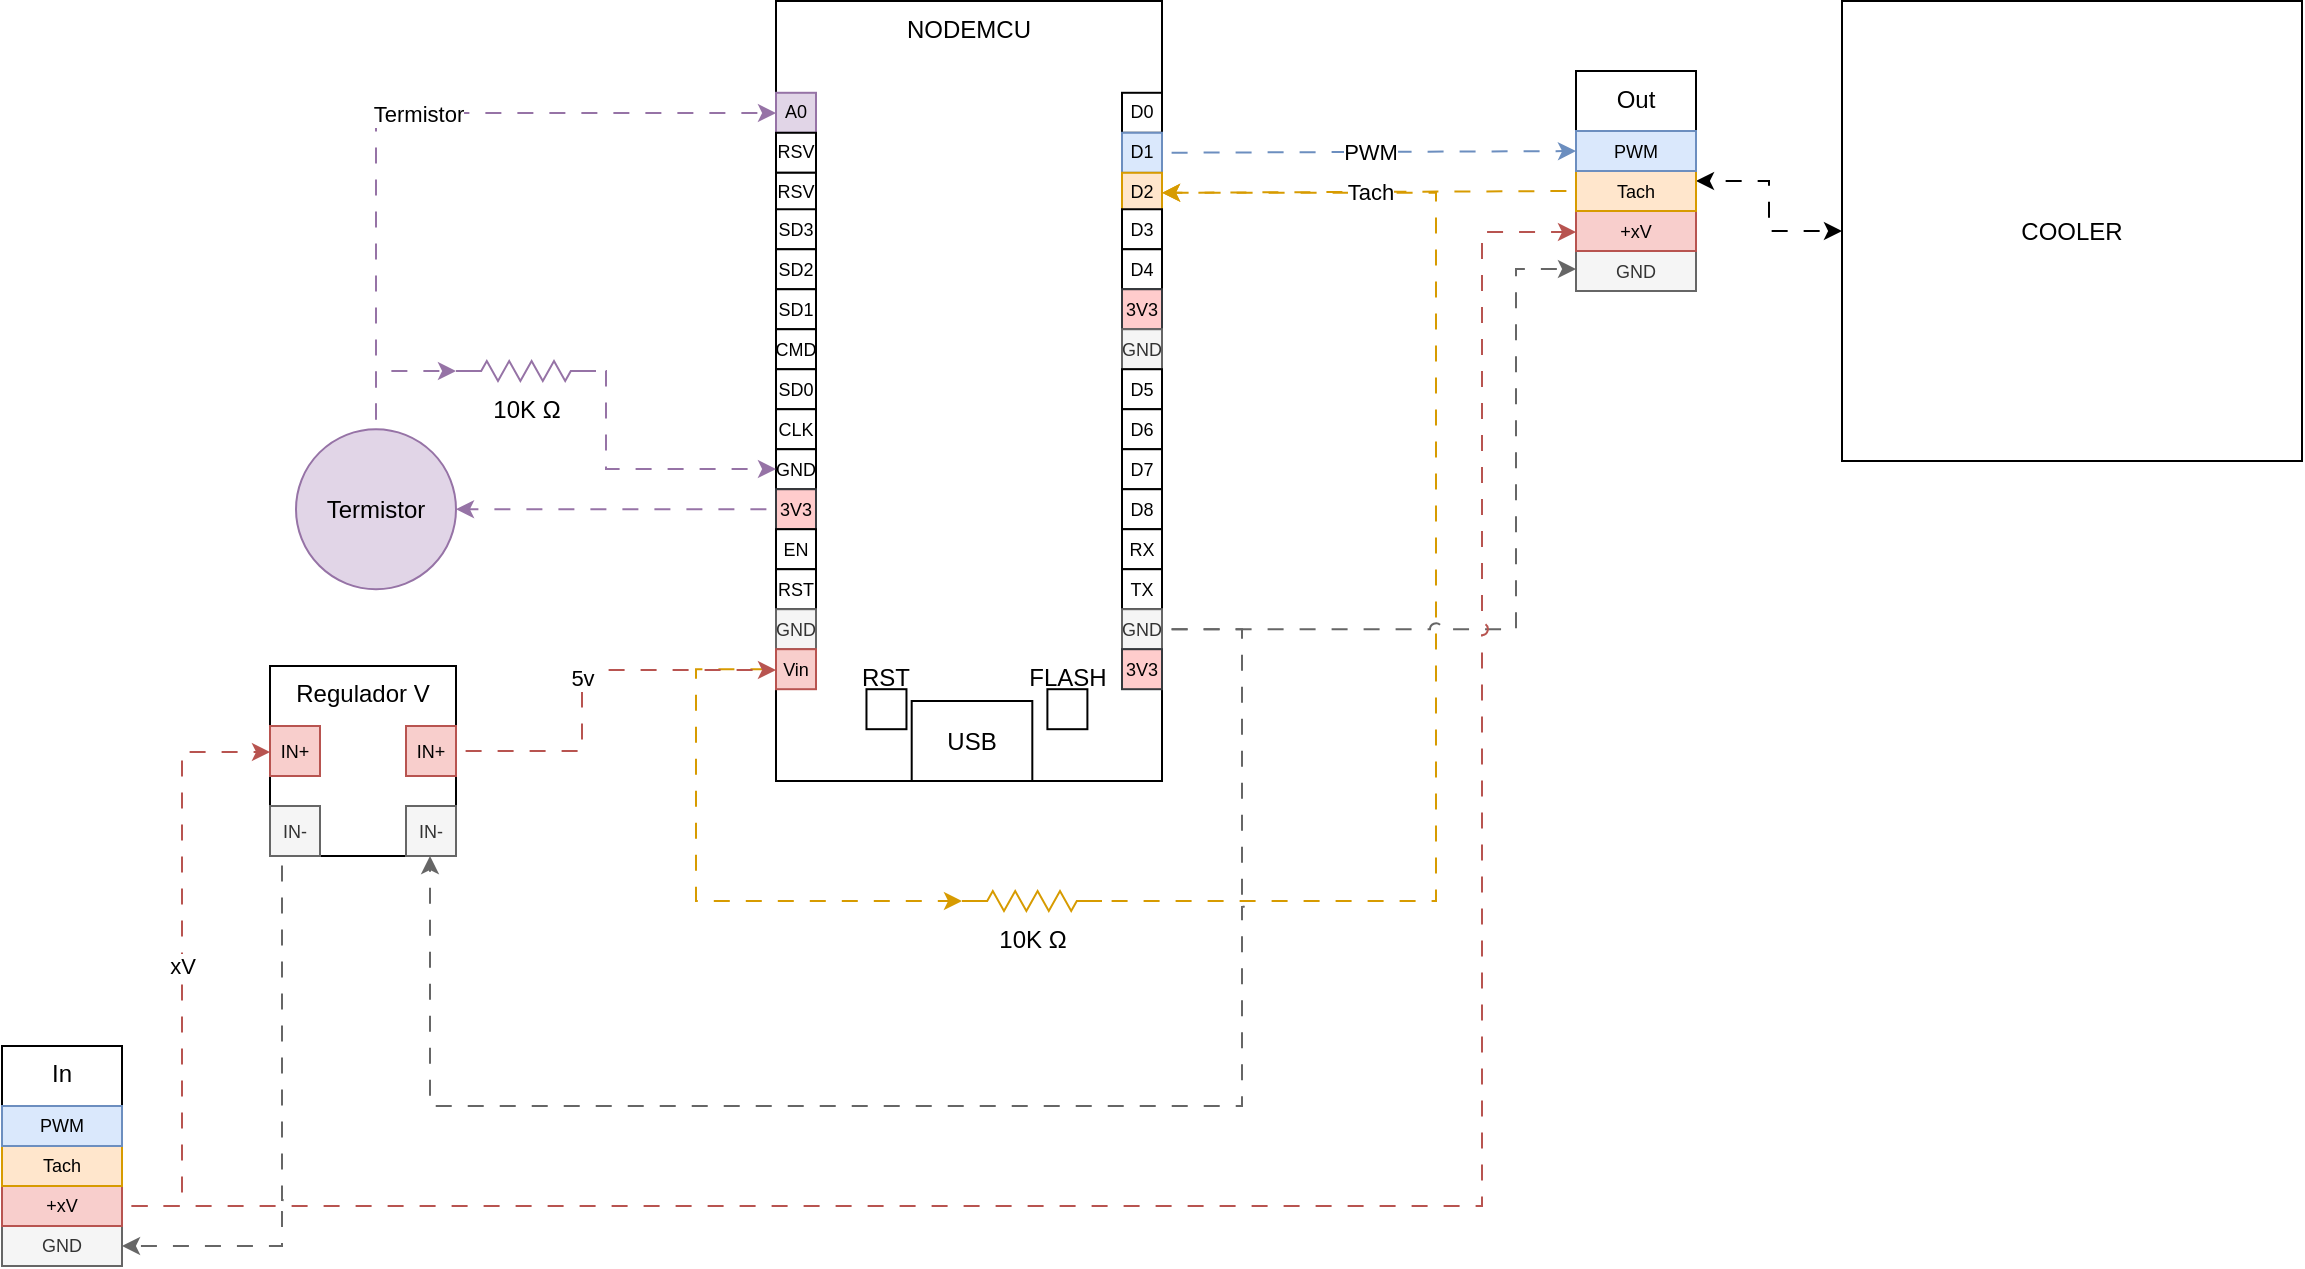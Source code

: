 <mxfile version="24.7.16">
  <diagram name="Página-1" id="gAgsuRjHS2G912RXlQrC">
    <mxGraphModel dx="1430" dy="777" grid="1" gridSize="10" guides="1" tooltips="1" connect="1" arrows="1" fold="1" page="1" pageScale="1" pageWidth="827" pageHeight="1169" math="0" shadow="0">
      <root>
        <mxCell id="0" />
        <mxCell id="1" parent="0" />
        <mxCell id="gfHZcTglI9DwYwQy2OEN-58" style="edgeStyle=orthogonalEdgeStyle;rounded=0;orthogonalLoop=1;jettySize=auto;html=1;entryX=1;entryY=0.5;entryDx=0;entryDy=0;fillColor=#ffe6cc;strokeColor=#d79b00;flowAnimation=1;jumpStyle=arc;" edge="1" parent="1" source="gfHZcTglI9DwYwQy2OEN-57" target="gfHZcTglI9DwYwQy2OEN-6">
          <mxGeometry relative="1" as="geometry">
            <Array as="points">
              <mxPoint x="727" y="487.5" />
              <mxPoint x="727" y="133.5" />
            </Array>
          </mxGeometry>
        </mxCell>
        <mxCell id="gfHZcTglI9DwYwQy2OEN-2" value="NODEMCU" style="rounded=0;whiteSpace=wrap;html=1;container=1;labelPosition=center;verticalLabelPosition=middle;align=center;verticalAlign=top;horizontal=1;" vertex="1" parent="1">
          <mxGeometry x="397" y="37.5" width="193" height="390" as="geometry" />
        </mxCell>
        <mxCell id="gfHZcTglI9DwYwQy2OEN-3" value="USB" style="rounded=0;whiteSpace=wrap;html=1;" vertex="1" parent="gfHZcTglI9DwYwQy2OEN-2">
          <mxGeometry x="67.852" y="350" width="60.312" height="40" as="geometry" />
        </mxCell>
        <mxCell id="gfHZcTglI9DwYwQy2OEN-4" value="D0" style="rounded=0;whiteSpace=wrap;html=1;fontSize=9;" vertex="1" parent="gfHZcTglI9DwYwQy2OEN-2">
          <mxGeometry x="173.0" y="45.895" width="20" height="20" as="geometry" />
        </mxCell>
        <mxCell id="gfHZcTglI9DwYwQy2OEN-5" value="D1" style="rounded=0;whiteSpace=wrap;html=1;fontSize=9;fillColor=#dae8fc;strokeColor=#6c8ebf;" vertex="1" parent="gfHZcTglI9DwYwQy2OEN-2">
          <mxGeometry x="173.0" y="65.892" width="20" height="20" as="geometry" />
        </mxCell>
        <mxCell id="gfHZcTglI9DwYwQy2OEN-6" value="D2" style="rounded=0;whiteSpace=wrap;html=1;fontSize=9;fillColor=#ffe6cc;strokeColor=#d79b00;" vertex="1" parent="gfHZcTglI9DwYwQy2OEN-2">
          <mxGeometry x="173.0" y="85.889" width="20" height="20" as="geometry" />
        </mxCell>
        <mxCell id="gfHZcTglI9DwYwQy2OEN-7" value="D3" style="rounded=0;whiteSpace=wrap;html=1;fontSize=9;" vertex="1" parent="gfHZcTglI9DwYwQy2OEN-2">
          <mxGeometry x="173.0" y="104.126" width="20" height="20" as="geometry" />
        </mxCell>
        <mxCell id="gfHZcTglI9DwYwQy2OEN-14" value="D4" style="rounded=0;whiteSpace=wrap;html=1;fontSize=9;" vertex="1" parent="gfHZcTglI9DwYwQy2OEN-2">
          <mxGeometry x="173.0" y="124.123" width="20" height="20" as="geometry" />
        </mxCell>
        <mxCell id="gfHZcTglI9DwYwQy2OEN-15" value="3V3" style="rounded=0;whiteSpace=wrap;html=1;fontSize=9;fillColor=#ffcccc;strokeColor=#36393d;" vertex="1" parent="gfHZcTglI9DwYwQy2OEN-2">
          <mxGeometry x="173.0" y="144.12" width="20" height="20" as="geometry" />
        </mxCell>
        <mxCell id="gfHZcTglI9DwYwQy2OEN-16" value="GND" style="rounded=0;whiteSpace=wrap;html=1;fontSize=9;fillColor=#f5f5f5;fontColor=#333333;strokeColor=#666666;" vertex="1" parent="gfHZcTglI9DwYwQy2OEN-2">
          <mxGeometry x="173.0" y="164.117" width="20" height="20" as="geometry" />
        </mxCell>
        <mxCell id="gfHZcTglI9DwYwQy2OEN-17" value="D5" style="rounded=0;whiteSpace=wrap;html=1;fontSize=9;" vertex="1" parent="gfHZcTglI9DwYwQy2OEN-2">
          <mxGeometry x="173.0" y="184.114" width="20" height="20" as="geometry" />
        </mxCell>
        <mxCell id="gfHZcTglI9DwYwQy2OEN-18" value="D6" style="rounded=0;whiteSpace=wrap;html=1;fontSize=9;" vertex="1" parent="gfHZcTglI9DwYwQy2OEN-2">
          <mxGeometry x="173.0" y="204.111" width="20" height="20" as="geometry" />
        </mxCell>
        <mxCell id="gfHZcTglI9DwYwQy2OEN-19" value="D7" style="rounded=0;whiteSpace=wrap;html=1;fontSize=9;" vertex="1" parent="gfHZcTglI9DwYwQy2OEN-2">
          <mxGeometry x="173.0" y="224.108" width="20" height="20" as="geometry" />
        </mxCell>
        <mxCell id="gfHZcTglI9DwYwQy2OEN-21" value="D8" style="rounded=0;whiteSpace=wrap;html=1;fontSize=9;" vertex="1" parent="gfHZcTglI9DwYwQy2OEN-2">
          <mxGeometry x="173.0" y="244.11" width="20" height="20" as="geometry" />
        </mxCell>
        <mxCell id="gfHZcTglI9DwYwQy2OEN-22" value="RX" style="rounded=0;whiteSpace=wrap;html=1;fontSize=9;" vertex="1" parent="gfHZcTglI9DwYwQy2OEN-2">
          <mxGeometry x="173.0" y="264.107" width="20" height="20" as="geometry" />
        </mxCell>
        <mxCell id="gfHZcTglI9DwYwQy2OEN-23" value="TX" style="rounded=0;whiteSpace=wrap;html=1;fontSize=9;" vertex="1" parent="gfHZcTglI9DwYwQy2OEN-2">
          <mxGeometry x="173.0" y="284.104" width="20" height="20" as="geometry" />
        </mxCell>
        <mxCell id="gfHZcTglI9DwYwQy2OEN-24" value="GND" style="rounded=0;whiteSpace=wrap;html=1;fontSize=9;fillColor=#f5f5f5;fontColor=#333333;strokeColor=#666666;" vertex="1" parent="gfHZcTglI9DwYwQy2OEN-2">
          <mxGeometry x="173.0" y="304.101" width="20" height="20" as="geometry" />
        </mxCell>
        <mxCell id="gfHZcTglI9DwYwQy2OEN-25" value="3V3" style="rounded=0;whiteSpace=wrap;html=1;fontSize=9;fillColor=#ffcccc;strokeColor=#36393d;" vertex="1" parent="gfHZcTglI9DwYwQy2OEN-2">
          <mxGeometry x="173.0" y="324.098" width="20" height="20" as="geometry" />
        </mxCell>
        <mxCell id="gfHZcTglI9DwYwQy2OEN-26" value="A0" style="rounded=0;whiteSpace=wrap;html=1;fontSize=9;fillColor=#e1d5e7;strokeColor=#9673a6;" vertex="1" parent="gfHZcTglI9DwYwQy2OEN-2">
          <mxGeometry x="-0.002" y="45.895" width="20" height="20" as="geometry" />
        </mxCell>
        <mxCell id="gfHZcTglI9DwYwQy2OEN-27" value="RSV" style="rounded=0;whiteSpace=wrap;html=1;fontSize=9;" vertex="1" parent="gfHZcTglI9DwYwQy2OEN-2">
          <mxGeometry x="-0.002" y="65.892" width="20" height="20" as="geometry" />
        </mxCell>
        <mxCell id="gfHZcTglI9DwYwQy2OEN-28" value="RSV" style="rounded=0;whiteSpace=wrap;html=1;fontSize=9;" vertex="1" parent="gfHZcTglI9DwYwQy2OEN-2">
          <mxGeometry x="-0.002" y="85.889" width="20" height="20" as="geometry" />
        </mxCell>
        <mxCell id="gfHZcTglI9DwYwQy2OEN-29" value="SD3" style="rounded=0;whiteSpace=wrap;html=1;fontSize=9;" vertex="1" parent="gfHZcTglI9DwYwQy2OEN-2">
          <mxGeometry x="-0.002" y="104.126" width="20" height="20" as="geometry" />
        </mxCell>
        <mxCell id="gfHZcTglI9DwYwQy2OEN-30" value="SD2" style="rounded=0;whiteSpace=wrap;html=1;fontSize=9;" vertex="1" parent="gfHZcTglI9DwYwQy2OEN-2">
          <mxGeometry x="-0.002" y="124.123" width="20" height="20" as="geometry" />
        </mxCell>
        <mxCell id="gfHZcTglI9DwYwQy2OEN-31" value="SD1" style="rounded=0;whiteSpace=wrap;html=1;fontSize=9;" vertex="1" parent="gfHZcTglI9DwYwQy2OEN-2">
          <mxGeometry x="-0.002" y="144.12" width="20" height="20" as="geometry" />
        </mxCell>
        <mxCell id="gfHZcTglI9DwYwQy2OEN-32" value="CMD" style="rounded=0;whiteSpace=wrap;html=1;fontSize=9;" vertex="1" parent="gfHZcTglI9DwYwQy2OEN-2">
          <mxGeometry x="-0.002" y="164.117" width="20" height="20" as="geometry" />
        </mxCell>
        <mxCell id="gfHZcTglI9DwYwQy2OEN-33" value="SD0" style="rounded=0;whiteSpace=wrap;html=1;fontSize=9;" vertex="1" parent="gfHZcTglI9DwYwQy2OEN-2">
          <mxGeometry x="-0.002" y="184.114" width="20" height="20" as="geometry" />
        </mxCell>
        <mxCell id="gfHZcTglI9DwYwQy2OEN-34" value="CLK" style="rounded=0;whiteSpace=wrap;html=1;fontSize=9;" vertex="1" parent="gfHZcTglI9DwYwQy2OEN-2">
          <mxGeometry x="-0.002" y="204.111" width="20" height="20" as="geometry" />
        </mxCell>
        <mxCell id="gfHZcTglI9DwYwQy2OEN-35" value="GND" style="rounded=0;whiteSpace=wrap;html=1;fontSize=9;" vertex="1" parent="gfHZcTglI9DwYwQy2OEN-2">
          <mxGeometry x="-0.002" y="224.108" width="20" height="20" as="geometry" />
        </mxCell>
        <mxCell id="gfHZcTglI9DwYwQy2OEN-36" value="3V3" style="rounded=0;whiteSpace=wrap;html=1;fontSize=9;fillColor=#ffcccc;strokeColor=#36393d;" vertex="1" parent="gfHZcTglI9DwYwQy2OEN-2">
          <mxGeometry x="-0.002" y="244.11" width="20" height="20" as="geometry" />
        </mxCell>
        <mxCell id="gfHZcTglI9DwYwQy2OEN-37" value="EN" style="rounded=0;whiteSpace=wrap;html=1;fontSize=9;" vertex="1" parent="gfHZcTglI9DwYwQy2OEN-2">
          <mxGeometry x="-0.002" y="264.107" width="20" height="20" as="geometry" />
        </mxCell>
        <mxCell id="gfHZcTglI9DwYwQy2OEN-38" value="RST" style="rounded=0;whiteSpace=wrap;html=1;fontSize=9;" vertex="1" parent="gfHZcTglI9DwYwQy2OEN-2">
          <mxGeometry x="-0.002" y="284.104" width="20" height="20" as="geometry" />
        </mxCell>
        <mxCell id="gfHZcTglI9DwYwQy2OEN-39" value="GND" style="rounded=0;whiteSpace=wrap;html=1;fontSize=9;fillColor=#f5f5f5;fontColor=#333333;strokeColor=#666666;" vertex="1" parent="gfHZcTglI9DwYwQy2OEN-2">
          <mxGeometry x="-0.002" y="304.101" width="20" height="20" as="geometry" />
        </mxCell>
        <mxCell id="gfHZcTglI9DwYwQy2OEN-40" value="Vin" style="rounded=0;whiteSpace=wrap;html=1;fontSize=9;fillColor=#f8cecc;strokeColor=#b85450;" vertex="1" parent="gfHZcTglI9DwYwQy2OEN-2">
          <mxGeometry x="-0.002" y="324.098" width="20" height="20" as="geometry" />
        </mxCell>
        <mxCell id="gfHZcTglI9DwYwQy2OEN-41" value="FLASH" style="rounded=0;whiteSpace=wrap;html=1;verticalAlign=top;horizontal=1;labelPosition=center;verticalLabelPosition=top;align=center;" vertex="1" parent="gfHZcTglI9DwYwQy2OEN-2">
          <mxGeometry x="135.701" y="344.098" width="20" height="20" as="geometry" />
        </mxCell>
        <mxCell id="gfHZcTglI9DwYwQy2OEN-43" value="RST" style="rounded=0;whiteSpace=wrap;html=1;verticalAlign=top;horizontal=1;labelPosition=center;verticalLabelPosition=top;align=center;" vertex="1" parent="gfHZcTglI9DwYwQy2OEN-2">
          <mxGeometry x="45.233" y="344.098" width="20" height="20" as="geometry" />
        </mxCell>
        <mxCell id="gfHZcTglI9DwYwQy2OEN-47" value="Termistor" style="ellipse;whiteSpace=wrap;html=1;aspect=fixed;fillColor=#e1d5e7;strokeColor=#9673a6;" vertex="1" parent="1">
          <mxGeometry x="157" y="251.61" width="80" height="80" as="geometry" />
        </mxCell>
        <mxCell id="gfHZcTglI9DwYwQy2OEN-46" value="Termistor" style="edgeStyle=orthogonalEdgeStyle;rounded=0;orthogonalLoop=1;jettySize=auto;html=1;fillColor=#e1d5e7;strokeColor=#9673a6;flowAnimation=1;jumpStyle=arc;" edge="1" parent="1" source="gfHZcTglI9DwYwQy2OEN-47" target="gfHZcTglI9DwYwQy2OEN-26">
          <mxGeometry relative="1" as="geometry">
            <mxPoint x="247" y="87.5" as="sourcePoint" />
            <Array as="points">
              <mxPoint x="197" y="93.5" />
            </Array>
          </mxGeometry>
        </mxCell>
        <mxCell id="gfHZcTglI9DwYwQy2OEN-48" style="edgeStyle=orthogonalEdgeStyle;rounded=0;orthogonalLoop=1;jettySize=auto;html=1;fillColor=#e1d5e7;strokeColor=#9673a6;flowAnimation=1;jumpStyle=arc;" edge="1" parent="1" source="gfHZcTglI9DwYwQy2OEN-36" target="gfHZcTglI9DwYwQy2OEN-47">
          <mxGeometry relative="1" as="geometry" />
        </mxCell>
        <mxCell id="gfHZcTglI9DwYwQy2OEN-52" style="edgeStyle=orthogonalEdgeStyle;rounded=0;orthogonalLoop=1;jettySize=auto;html=1;fillColor=#e1d5e7;strokeColor=#9673a6;flowAnimation=1;jumpStyle=arc;" edge="1" parent="1" source="gfHZcTglI9DwYwQy2OEN-50" target="gfHZcTglI9DwYwQy2OEN-35">
          <mxGeometry relative="1" as="geometry">
            <Array as="points">
              <mxPoint x="312" y="271.5" />
            </Array>
          </mxGeometry>
        </mxCell>
        <mxCell id="gfHZcTglI9DwYwQy2OEN-50" value="10K Ω" style="pointerEvents=1;verticalLabelPosition=bottom;shadow=0;dashed=0;align=center;html=1;verticalAlign=top;shape=mxgraph.electrical.resistors.resistor_2;fillColor=#e1d5e7;strokeColor=#9673a6;" vertex="1" parent="1">
          <mxGeometry x="237" y="217.5" width="70" height="10" as="geometry" />
        </mxCell>
        <mxCell id="gfHZcTglI9DwYwQy2OEN-51" style="edgeStyle=orthogonalEdgeStyle;rounded=0;orthogonalLoop=1;jettySize=auto;html=1;entryX=0;entryY=0.5;entryDx=0;entryDy=0;entryPerimeter=0;fillColor=#e1d5e7;strokeColor=#9673a6;flowAnimation=1;jumpStyle=arc;" edge="1" parent="1" source="gfHZcTglI9DwYwQy2OEN-47" target="gfHZcTglI9DwYwQy2OEN-50">
          <mxGeometry relative="1" as="geometry" />
        </mxCell>
        <mxCell id="gfHZcTglI9DwYwQy2OEN-56" style="edgeStyle=orthogonalEdgeStyle;rounded=0;orthogonalLoop=1;jettySize=auto;html=1;flowAnimation=1;jumpStyle=arc;startArrow=classic;startFill=1;" edge="1" parent="1" source="gfHZcTglI9DwYwQy2OEN-53" target="gfHZcTglI9DwYwQy2OEN-62">
          <mxGeometry relative="1" as="geometry">
            <mxPoint x="1040" y="422.5" as="targetPoint" />
          </mxGeometry>
        </mxCell>
        <mxCell id="gfHZcTglI9DwYwQy2OEN-53" value="COOLER" style="whiteSpace=wrap;html=1;aspect=fixed;" vertex="1" parent="1">
          <mxGeometry x="930" y="37.5" width="230" height="230" as="geometry" />
        </mxCell>
        <mxCell id="gfHZcTglI9DwYwQy2OEN-57" value="10K Ω" style="pointerEvents=1;verticalLabelPosition=bottom;shadow=0;dashed=0;align=center;html=1;verticalAlign=top;shape=mxgraph.electrical.resistors.resistor_2;fillColor=#ffe6cc;strokeColor=#d79b00;" vertex="1" parent="1">
          <mxGeometry x="490" y="482.5" width="70" height="10" as="geometry" />
        </mxCell>
        <mxCell id="gfHZcTglI9DwYwQy2OEN-59" style="edgeStyle=orthogonalEdgeStyle;rounded=0;orthogonalLoop=1;jettySize=auto;html=1;fillColor=#ffe6cc;strokeColor=#d79b00;flowAnimation=1;jumpStyle=arc;" edge="1" parent="1" source="gfHZcTglI9DwYwQy2OEN-40" target="gfHZcTglI9DwYwQy2OEN-57">
          <mxGeometry relative="1" as="geometry">
            <Array as="points">
              <mxPoint x="357" y="371.5" />
              <mxPoint x="357" y="487.5" />
            </Array>
          </mxGeometry>
        </mxCell>
        <mxCell id="gfHZcTglI9DwYwQy2OEN-62" value="&lt;div&gt;Out&lt;/div&gt;" style="rounded=0;whiteSpace=wrap;html=1;verticalAlign=top;container=1;" vertex="1" parent="1">
          <mxGeometry x="797" y="72.5" width="60" height="110" as="geometry" />
        </mxCell>
        <mxCell id="gfHZcTglI9DwYwQy2OEN-65" value="GND" style="rounded=0;whiteSpace=wrap;html=1;fontSize=9;fillColor=#f5f5f5;fontColor=#333333;strokeColor=#666666;" vertex="1" parent="gfHZcTglI9DwYwQy2OEN-62">
          <mxGeometry y="90" width="60" height="20.0" as="geometry" />
        </mxCell>
        <mxCell id="gfHZcTglI9DwYwQy2OEN-66" value="+xV" style="rounded=0;whiteSpace=wrap;html=1;fontSize=9;fillColor=#f8cecc;strokeColor=#b85450;" vertex="1" parent="gfHZcTglI9DwYwQy2OEN-62">
          <mxGeometry y="70" width="60" height="20.0" as="geometry" />
        </mxCell>
        <mxCell id="gfHZcTglI9DwYwQy2OEN-69" value="Tach" style="rounded=0;whiteSpace=wrap;html=1;fontSize=9;fillColor=#ffe6cc;strokeColor=#d79b00;" vertex="1" parent="gfHZcTglI9DwYwQy2OEN-62">
          <mxGeometry y="50.0" width="60" height="20.0" as="geometry" />
        </mxCell>
        <mxCell id="gfHZcTglI9DwYwQy2OEN-71" value="PWM" style="rounded=0;whiteSpace=wrap;html=1;fontSize=9;fillColor=#dae8fc;strokeColor=#6c8ebf;" vertex="1" parent="gfHZcTglI9DwYwQy2OEN-62">
          <mxGeometry y="30" width="60" height="20.0" as="geometry" />
        </mxCell>
        <mxCell id="gfHZcTglI9DwYwQy2OEN-68" style="edgeStyle=orthogonalEdgeStyle;rounded=0;orthogonalLoop=1;jettySize=auto;html=1;fillColor=#f5f5f5;strokeColor=#666666;flowAnimation=1;jumpStyle=arc;" edge="1" parent="1" source="gfHZcTglI9DwYwQy2OEN-24" target="gfHZcTglI9DwYwQy2OEN-65">
          <mxGeometry relative="1" as="geometry">
            <Array as="points">
              <mxPoint x="767" y="351.5" />
              <mxPoint x="767" y="171.5" />
            </Array>
          </mxGeometry>
        </mxCell>
        <mxCell id="gfHZcTglI9DwYwQy2OEN-45" value="Tach" style="edgeStyle=orthogonalEdgeStyle;rounded=0;orthogonalLoop=1;jettySize=auto;html=1;fillColor=#ffe6cc;strokeColor=#d79b00;flowAnimation=1;jumpStyle=arc;" edge="1" parent="1" source="gfHZcTglI9DwYwQy2OEN-69" target="gfHZcTglI9DwYwQy2OEN-6">
          <mxGeometry relative="1" as="geometry">
            <mxPoint x="757" y="133.389" as="sourcePoint" />
          </mxGeometry>
        </mxCell>
        <mxCell id="gfHZcTglI9DwYwQy2OEN-44" value="PWM" style="edgeStyle=orthogonalEdgeStyle;rounded=0;orthogonalLoop=1;jettySize=auto;html=1;fillColor=#dae8fc;strokeColor=#6c8ebf;flowAnimation=1;jumpStyle=arc;" edge="1" parent="1" source="gfHZcTglI9DwYwQy2OEN-5" target="gfHZcTglI9DwYwQy2OEN-71">
          <mxGeometry relative="1" as="geometry">
            <mxPoint x="757" y="113.392" as="targetPoint" />
          </mxGeometry>
        </mxCell>
        <mxCell id="gfHZcTglI9DwYwQy2OEN-73" value="In" style="rounded=0;whiteSpace=wrap;html=1;verticalAlign=top;container=1;" vertex="1" parent="1">
          <mxGeometry x="10" y="560" width="60" height="110" as="geometry" />
        </mxCell>
        <mxCell id="gfHZcTglI9DwYwQy2OEN-74" value="GND" style="rounded=0;whiteSpace=wrap;html=1;fontSize=9;fillColor=#f5f5f5;fontColor=#333333;strokeColor=#666666;" vertex="1" parent="gfHZcTglI9DwYwQy2OEN-73">
          <mxGeometry y="90" width="60" height="20.0" as="geometry" />
        </mxCell>
        <mxCell id="gfHZcTglI9DwYwQy2OEN-75" value="+xV" style="rounded=0;whiteSpace=wrap;html=1;fontSize=9;fillColor=#f8cecc;strokeColor=#b85450;" vertex="1" parent="gfHZcTglI9DwYwQy2OEN-73">
          <mxGeometry y="70" width="60" height="20.0" as="geometry" />
        </mxCell>
        <mxCell id="gfHZcTglI9DwYwQy2OEN-76" value="Tach" style="rounded=0;whiteSpace=wrap;html=1;fontSize=9;fillColor=#ffe6cc;strokeColor=#d79b00;" vertex="1" parent="gfHZcTglI9DwYwQy2OEN-73">
          <mxGeometry y="50.0" width="60" height="20.0" as="geometry" />
        </mxCell>
        <mxCell id="gfHZcTglI9DwYwQy2OEN-77" value="PWM" style="rounded=0;whiteSpace=wrap;html=1;fontSize=9;fillColor=#dae8fc;strokeColor=#6c8ebf;" vertex="1" parent="gfHZcTglI9DwYwQy2OEN-73">
          <mxGeometry y="30" width="60" height="20.0" as="geometry" />
        </mxCell>
        <mxCell id="gfHZcTglI9DwYwQy2OEN-78" value="Regulador V" style="rounded=0;whiteSpace=wrap;html=1;container=1;verticalAlign=top;" vertex="1" parent="1">
          <mxGeometry x="144" y="370" width="93" height="95" as="geometry" />
        </mxCell>
        <mxCell id="gfHZcTglI9DwYwQy2OEN-81" value="IN+" style="rounded=0;whiteSpace=wrap;html=1;fontSize=9;fillColor=#f8cecc;strokeColor=#b85450;" vertex="1" parent="gfHZcTglI9DwYwQy2OEN-78">
          <mxGeometry x="68" y="30" width="25" height="25" as="geometry" />
        </mxCell>
        <mxCell id="gfHZcTglI9DwYwQy2OEN-82" value="IN-" style="rounded=0;whiteSpace=wrap;html=1;fontSize=9;fillColor=#f5f5f5;fontColor=#333333;strokeColor=#666666;" vertex="1" parent="gfHZcTglI9DwYwQy2OEN-78">
          <mxGeometry x="68" y="70" width="25" height="25" as="geometry" />
        </mxCell>
        <mxCell id="gfHZcTglI9DwYwQy2OEN-79" value="IN+" style="rounded=0;whiteSpace=wrap;html=1;fontSize=9;fillColor=#f8cecc;strokeColor=#b85450;" vertex="1" parent="gfHZcTglI9DwYwQy2OEN-78">
          <mxGeometry y="30" width="25" height="25" as="geometry" />
        </mxCell>
        <mxCell id="gfHZcTglI9DwYwQy2OEN-80" value="IN-" style="rounded=0;whiteSpace=wrap;html=1;fontSize=9;fillColor=#f5f5f5;fontColor=#333333;strokeColor=#666666;" vertex="1" parent="gfHZcTglI9DwYwQy2OEN-78">
          <mxGeometry y="70" width="25" height="25" as="geometry" />
        </mxCell>
        <mxCell id="gfHZcTglI9DwYwQy2OEN-83" value="xV" style="edgeStyle=orthogonalEdgeStyle;rounded=0;orthogonalLoop=1;jettySize=auto;html=1;fillColor=#f8cecc;strokeColor=#b85450;flowAnimation=1;jumpStyle=arc;" edge="1" parent="1" source="gfHZcTglI9DwYwQy2OEN-75" target="gfHZcTglI9DwYwQy2OEN-79">
          <mxGeometry relative="1" as="geometry">
            <Array as="points">
              <mxPoint x="100" y="640" />
              <mxPoint x="100" y="413" />
            </Array>
          </mxGeometry>
        </mxCell>
        <mxCell id="gfHZcTglI9DwYwQy2OEN-64" value="5v" style="edgeStyle=orthogonalEdgeStyle;rounded=0;orthogonalLoop=1;jettySize=auto;html=1;fillColor=#f8cecc;strokeColor=#b85450;flowAnimation=1;jumpStyle=arc;" edge="1" parent="1" source="gfHZcTglI9DwYwQy2OEN-81" target="gfHZcTglI9DwYwQy2OEN-40">
          <mxGeometry relative="1" as="geometry">
            <mxPoint x="237" y="522.5" as="sourcePoint" />
            <Array as="points">
              <mxPoint x="300" y="413" />
              <mxPoint x="300" y="372" />
            </Array>
          </mxGeometry>
        </mxCell>
        <mxCell id="gfHZcTglI9DwYwQy2OEN-86" style="edgeStyle=orthogonalEdgeStyle;rounded=0;orthogonalLoop=1;jettySize=auto;html=1;fillColor=#f8cecc;strokeColor=#b85450;flowAnimation=1;jumpStyle=arc;" edge="1" parent="1" source="gfHZcTglI9DwYwQy2OEN-75" target="gfHZcTglI9DwYwQy2OEN-66">
          <mxGeometry relative="1" as="geometry">
            <Array as="points">
              <mxPoint x="750" y="640" />
              <mxPoint x="750" y="153" />
            </Array>
          </mxGeometry>
        </mxCell>
        <mxCell id="gfHZcTglI9DwYwQy2OEN-84" style="edgeStyle=orthogonalEdgeStyle;rounded=0;orthogonalLoop=1;jettySize=auto;html=1;fillColor=#f5f5f5;strokeColor=#666666;flowAnimation=1;jumpStyle=arc;" edge="1" parent="1" source="gfHZcTglI9DwYwQy2OEN-80" target="gfHZcTglI9DwYwQy2OEN-74">
          <mxGeometry relative="1" as="geometry">
            <Array as="points">
              <mxPoint x="150" y="660" />
            </Array>
          </mxGeometry>
        </mxCell>
        <mxCell id="gfHZcTglI9DwYwQy2OEN-85" style="edgeStyle=orthogonalEdgeStyle;rounded=0;orthogonalLoop=1;jettySize=auto;html=1;fillColor=#f5f5f5;strokeColor=#666666;flowAnimation=1;jumpStyle=arc;" edge="1" parent="1" source="gfHZcTglI9DwYwQy2OEN-24" target="gfHZcTglI9DwYwQy2OEN-82">
          <mxGeometry relative="1" as="geometry">
            <Array as="points">
              <mxPoint x="630" y="352" />
              <mxPoint x="630" y="590" />
              <mxPoint x="224" y="590" />
            </Array>
          </mxGeometry>
        </mxCell>
      </root>
    </mxGraphModel>
  </diagram>
</mxfile>

